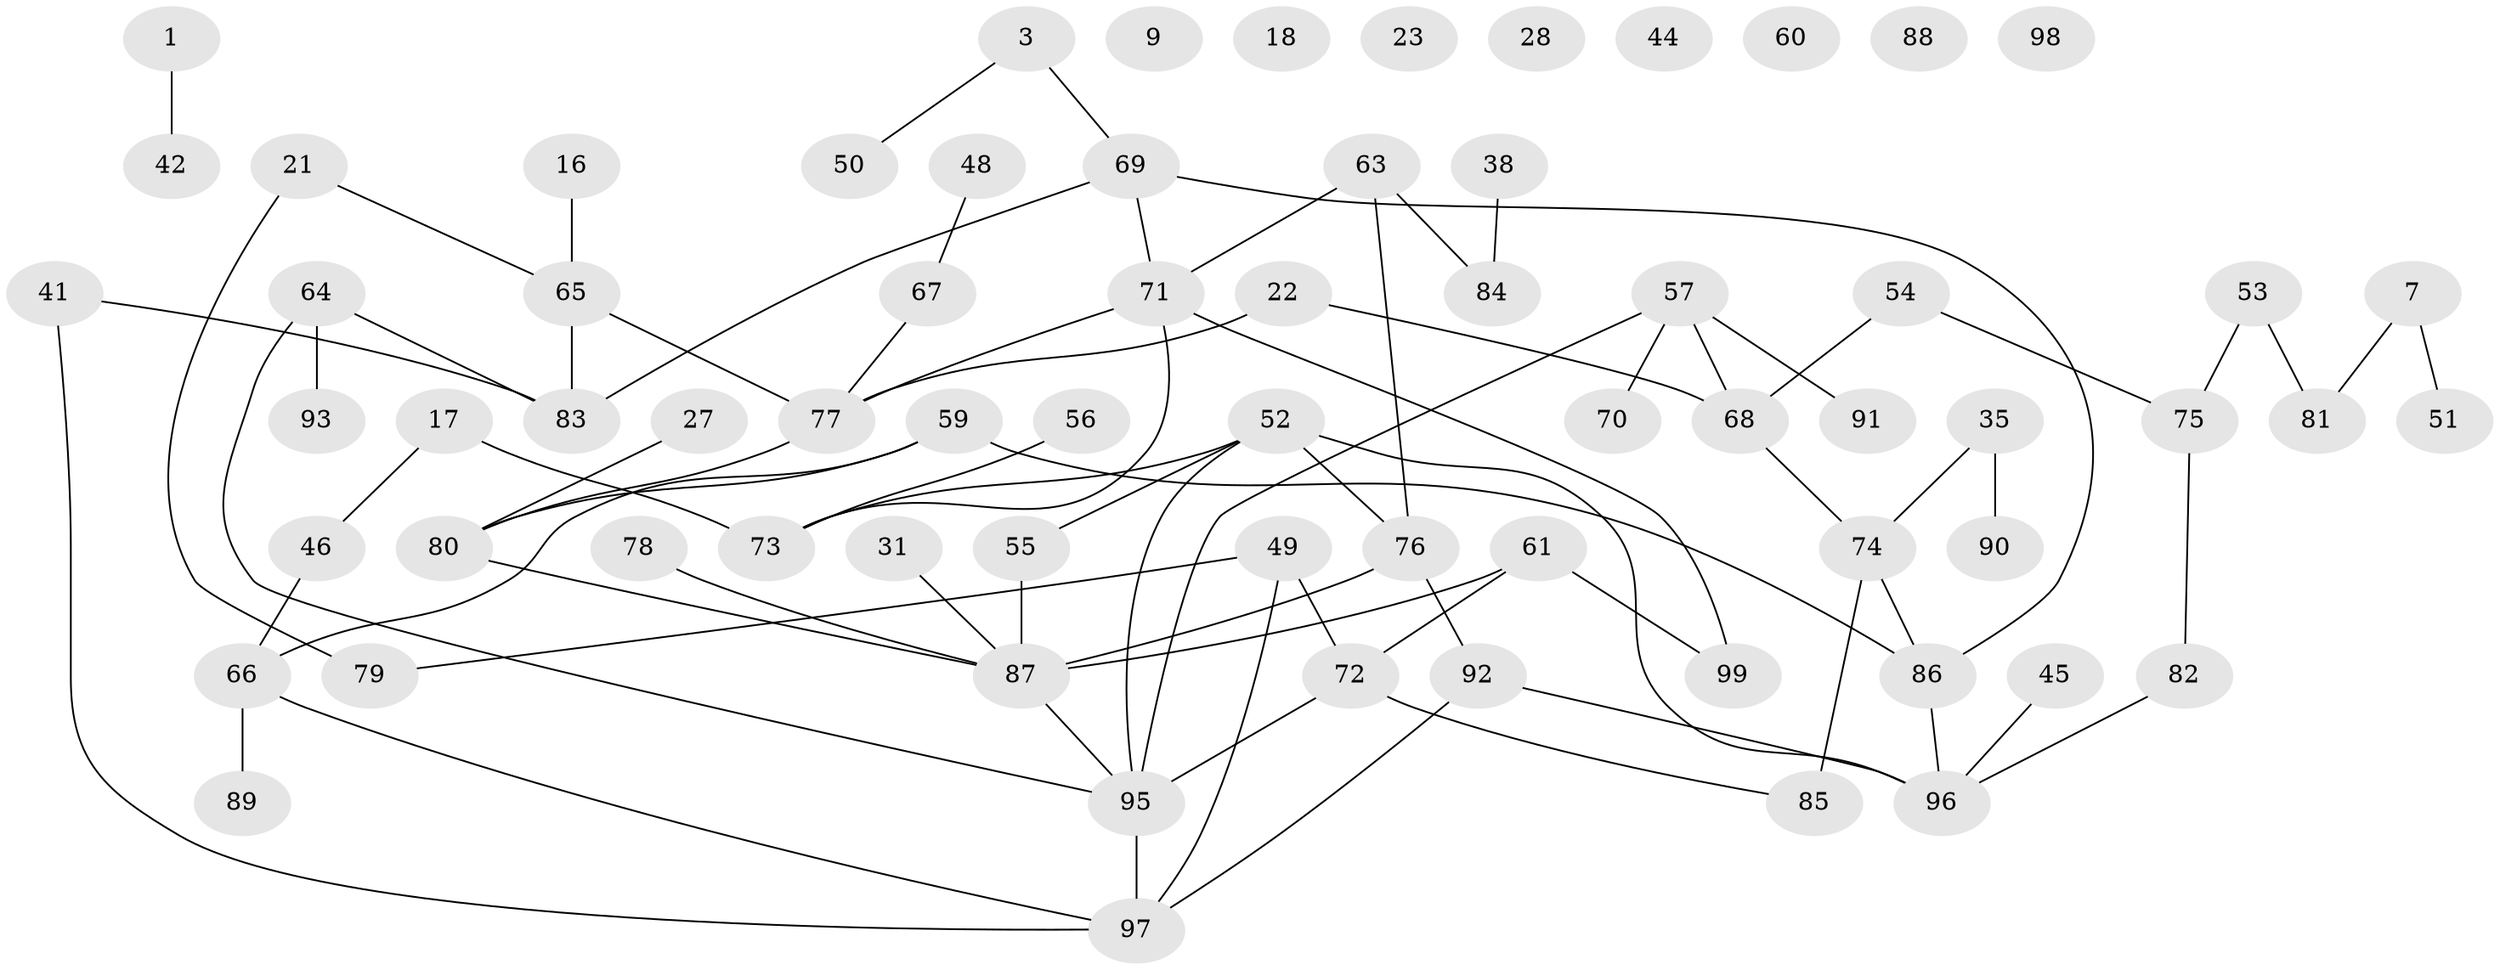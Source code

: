 // original degree distribution, {1: 0.23232323232323232, 2: 0.24242424242424243, 4: 0.15151515151515152, 3: 0.23232323232323232, 0: 0.08080808080808081, 5: 0.06060606060606061}
// Generated by graph-tools (version 1.1) at 2025/43/03/04/25 21:43:05]
// undirected, 69 vertices, 80 edges
graph export_dot {
graph [start="1"]
  node [color=gray90,style=filled];
  1;
  3;
  7;
  9;
  16;
  17;
  18;
  21;
  22;
  23;
  27;
  28;
  31;
  35;
  38;
  41;
  42;
  44;
  45;
  46;
  48;
  49;
  50;
  51;
  52 [super="+36"];
  53;
  54 [super="+5"];
  55 [super="+12"];
  56;
  57 [super="+8+40"];
  59 [super="+24+34+58"];
  60;
  61 [super="+43+32"];
  63;
  64;
  65;
  66;
  67 [super="+10+33"];
  68;
  69;
  70;
  71;
  72 [super="+29"];
  73;
  74 [super="+47"];
  75 [super="+14"];
  76;
  77 [super="+15"];
  78;
  79;
  80 [super="+30"];
  81;
  82;
  83;
  84 [super="+26"];
  85 [super="+62"];
  86;
  87 [super="+37"];
  88;
  89;
  90;
  91;
  92 [super="+39"];
  93;
  95 [super="+94"];
  96 [super="+4"];
  97;
  98;
  99;
  1 -- 42;
  3 -- 50;
  3 -- 69;
  7 -- 51;
  7 -- 81;
  16 -- 65;
  17 -- 46;
  17 -- 73;
  21 -- 65;
  21 -- 79;
  22 -- 68;
  22 -- 77;
  27 -- 80;
  31 -- 87;
  35 -- 90;
  35 -- 74;
  38 -- 84;
  41 -- 83;
  41 -- 97;
  45 -- 96;
  46 -- 66;
  48 -- 67;
  49 -- 72;
  49 -- 79;
  49 -- 97;
  52 -- 73;
  52 -- 76;
  52 -- 95;
  52 -- 96;
  52 -- 55;
  53 -- 75;
  53 -- 81;
  54 -- 68;
  54 -- 75;
  55 -- 87;
  56 -- 73;
  57 -- 68;
  57 -- 91;
  57 -- 70;
  57 -- 95;
  59 -- 80 [weight=2];
  59 -- 86;
  59 -- 66;
  61 -- 87 [weight=2];
  61 -- 99;
  61 -- 72;
  63 -- 71;
  63 -- 76;
  63 -- 84;
  64 -- 83;
  64 -- 93;
  64 -- 95;
  65 -- 77;
  65 -- 83;
  66 -- 89;
  66 -- 97;
  67 -- 77;
  68 -- 74;
  69 -- 71;
  69 -- 83;
  69 -- 86;
  71 -- 73;
  71 -- 99;
  71 -- 77;
  72 -- 85;
  72 -- 95 [weight=2];
  74 -- 85 [weight=2];
  74 -- 86;
  75 -- 82;
  76 -- 87;
  76 -- 92;
  77 -- 80;
  78 -- 87;
  80 -- 87;
  82 -- 96;
  86 -- 96;
  87 -- 95;
  92 -- 96;
  92 -- 97;
  95 -- 97;
}
